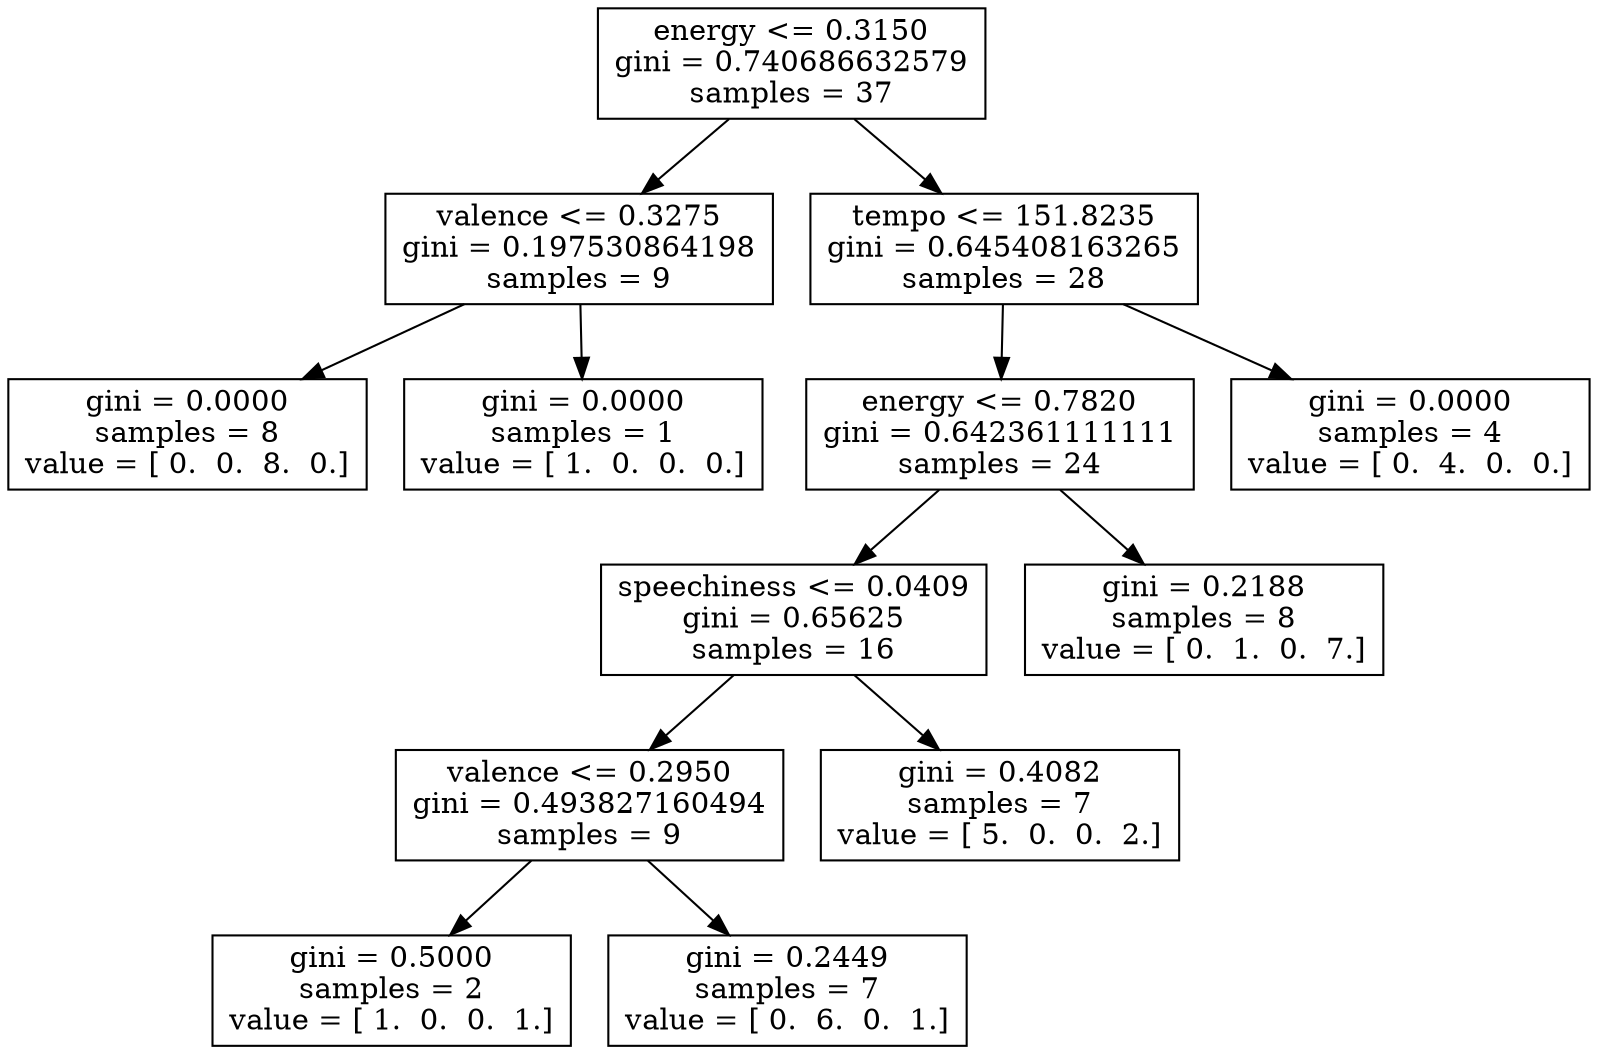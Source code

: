 digraph Tree {
0 [label="energy <= 0.3150\ngini = 0.740686632579\nsamples = 37", shape="box"] ;
1 [label="valence <= 0.3275\ngini = 0.197530864198\nsamples = 9", shape="box"] ;
0 -> 1 ;
2 [label="gini = 0.0000\nsamples = 8\nvalue = [ 0.  0.  8.  0.]", shape="box"] ;
1 -> 2 ;
3 [label="gini = 0.0000\nsamples = 1\nvalue = [ 1.  0.  0.  0.]", shape="box"] ;
1 -> 3 ;
4 [label="tempo <= 151.8235\ngini = 0.645408163265\nsamples = 28", shape="box"] ;
0 -> 4 ;
5 [label="energy <= 0.7820\ngini = 0.642361111111\nsamples = 24", shape="box"] ;
4 -> 5 ;
6 [label="speechiness <= 0.0409\ngini = 0.65625\nsamples = 16", shape="box"] ;
5 -> 6 ;
7 [label="valence <= 0.2950\ngini = 0.493827160494\nsamples = 9", shape="box"] ;
6 -> 7 ;
8 [label="gini = 0.5000\nsamples = 2\nvalue = [ 1.  0.  0.  1.]", shape="box"] ;
7 -> 8 ;
9 [label="gini = 0.2449\nsamples = 7\nvalue = [ 0.  6.  0.  1.]", shape="box"] ;
7 -> 9 ;
10 [label="gini = 0.4082\nsamples = 7\nvalue = [ 5.  0.  0.  2.]", shape="box"] ;
6 -> 10 ;
11 [label="gini = 0.2188\nsamples = 8\nvalue = [ 0.  1.  0.  7.]", shape="box"] ;
5 -> 11 ;
12 [label="gini = 0.0000\nsamples = 4\nvalue = [ 0.  4.  0.  0.]", shape="box"] ;
4 -> 12 ;
}